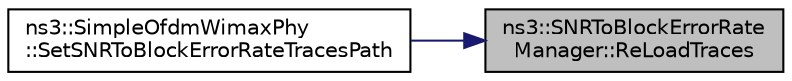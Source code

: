 digraph "ns3::SNRToBlockErrorRateManager::ReLoadTraces"
{
 // LATEX_PDF_SIZE
  edge [fontname="Helvetica",fontsize="10",labelfontname="Helvetica",labelfontsize="10"];
  node [fontname="Helvetica",fontsize="10",shape=record];
  rankdir="RL";
  Node1 [label="ns3::SNRToBlockErrorRate\lManager::ReLoadTraces",height=0.2,width=0.4,color="black", fillcolor="grey75", style="filled", fontcolor="black",tooltip="Reloads the trace."];
  Node1 -> Node2 [dir="back",color="midnightblue",fontsize="10",style="solid",fontname="Helvetica"];
  Node2 [label="ns3::SimpleOfdmWimaxPhy\l::SetSNRToBlockErrorRateTracesPath",height=0.2,width=0.4,color="black", fillcolor="white", style="filled",URL="$classns3_1_1_simple_ofdm_wimax_phy.html#acfde2780c048f2f29d5ddd40189e3da8",tooltip="Set the path of the repository containing the traces."];
}
